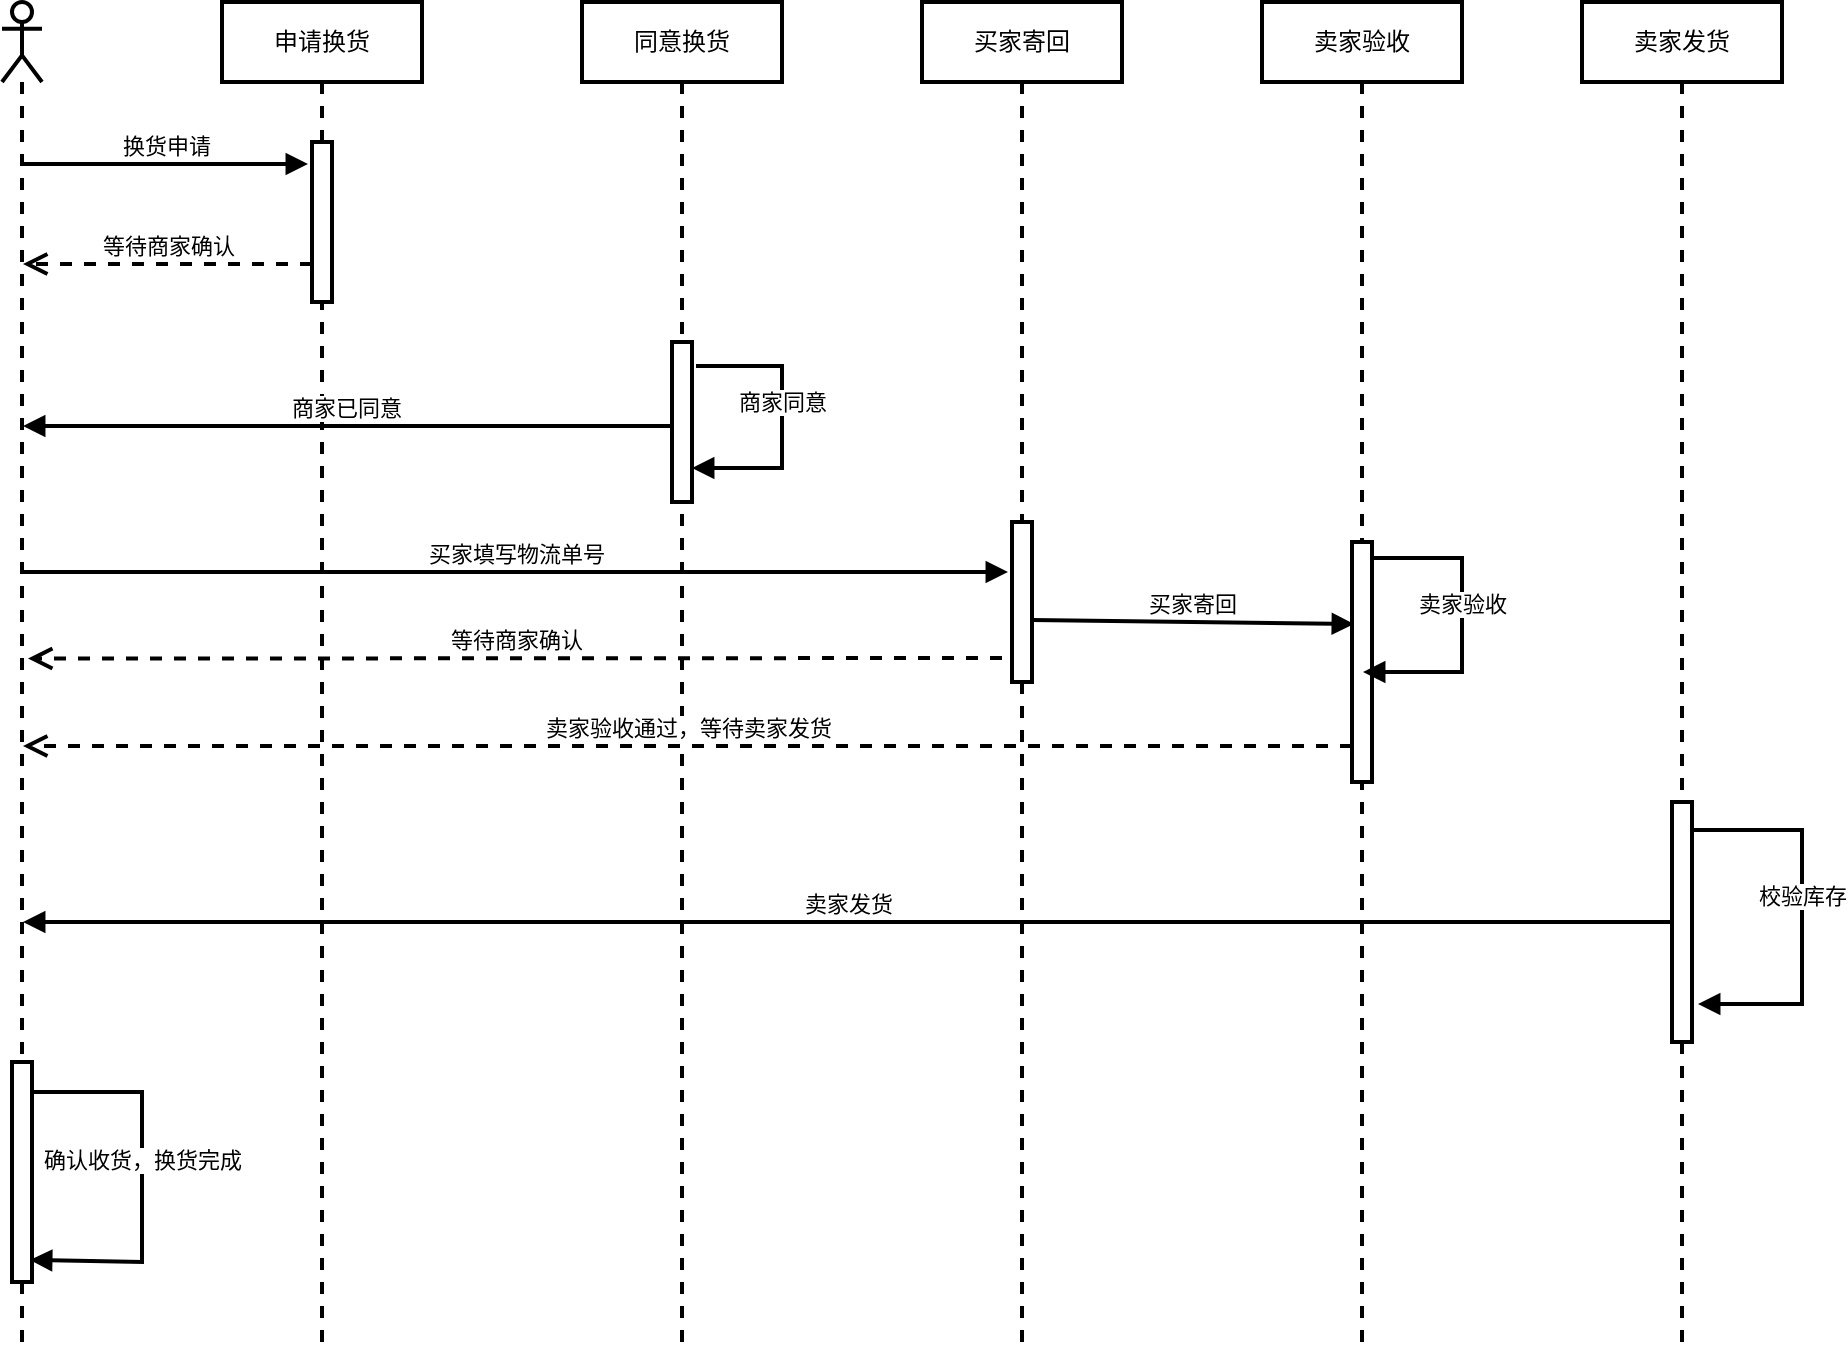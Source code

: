 <mxfile version="15.0.3" type="github">
  <diagram id="4sjKH7VfLTW5XJR8vaYq" name="第 1 页">
    <mxGraphModel dx="1426" dy="794" grid="1" gridSize="10" guides="1" tooltips="1" connect="1" arrows="1" fold="1" page="1" pageScale="1" pageWidth="827" pageHeight="1169" math="0" shadow="0">
      <root>
        <mxCell id="0" />
        <mxCell id="1" parent="0" />
        <mxCell id="kE1-y0tVB9TydHVCmekw-3" value="" style="shape=umlLifeline;participant=umlActor;perimeter=lifelinePerimeter;whiteSpace=wrap;html=1;container=1;collapsible=0;recursiveResize=0;verticalAlign=top;spacingTop=36;outlineConnect=0;strokeWidth=2;" vertex="1" parent="1">
          <mxGeometry x="60" y="40" width="20" height="670" as="geometry" />
        </mxCell>
        <mxCell id="kE1-y0tVB9TydHVCmekw-31" value="" style="html=1;points=[];perimeter=orthogonalPerimeter;strokeWidth=2;" vertex="1" parent="kE1-y0tVB9TydHVCmekw-3">
          <mxGeometry x="5" y="530" width="10" height="110" as="geometry" />
        </mxCell>
        <mxCell id="kE1-y0tVB9TydHVCmekw-32" value="确认收货，换货完成" style="html=1;verticalAlign=bottom;endArrow=block;strokeWidth=2;exitX=1.1;exitY=0.136;exitDx=0;exitDy=0;exitPerimeter=0;entryX=0.9;entryY=0.9;entryDx=0;entryDy=0;entryPerimeter=0;rounded=0;" edge="1" parent="kE1-y0tVB9TydHVCmekw-3" source="kE1-y0tVB9TydHVCmekw-31" target="kE1-y0tVB9TydHVCmekw-31">
          <mxGeometry width="80" relative="1" as="geometry">
            <mxPoint x="40" y="550" as="sourcePoint" />
            <mxPoint x="60" y="630" as="targetPoint" />
            <Array as="points">
              <mxPoint x="70" y="545" />
              <mxPoint x="70" y="630" />
            </Array>
          </mxGeometry>
        </mxCell>
        <mxCell id="kE1-y0tVB9TydHVCmekw-4" value="申请换货" style="shape=umlLifeline;perimeter=lifelinePerimeter;whiteSpace=wrap;html=1;container=1;collapsible=0;recursiveResize=0;outlineConnect=0;strokeWidth=2;" vertex="1" parent="1">
          <mxGeometry x="170" y="40" width="100" height="670" as="geometry" />
        </mxCell>
        <mxCell id="kE1-y0tVB9TydHVCmekw-9" value="" style="html=1;points=[];perimeter=orthogonalPerimeter;strokeWidth=2;" vertex="1" parent="kE1-y0tVB9TydHVCmekw-4">
          <mxGeometry x="45" y="70" width="10" height="80" as="geometry" />
        </mxCell>
        <mxCell id="kE1-y0tVB9TydHVCmekw-5" value="同意换货" style="shape=umlLifeline;perimeter=lifelinePerimeter;whiteSpace=wrap;html=1;container=1;collapsible=0;recursiveResize=0;outlineConnect=0;strokeWidth=2;" vertex="1" parent="1">
          <mxGeometry x="350" y="40" width="100" height="670" as="geometry" />
        </mxCell>
        <mxCell id="kE1-y0tVB9TydHVCmekw-12" value="" style="html=1;points=[];perimeter=orthogonalPerimeter;strokeWidth=2;" vertex="1" parent="kE1-y0tVB9TydHVCmekw-5">
          <mxGeometry x="45" y="170" width="10" height="80" as="geometry" />
        </mxCell>
        <mxCell id="kE1-y0tVB9TydHVCmekw-13" value="商家同意" style="html=1;verticalAlign=bottom;endArrow=block;strokeWidth=2;rounded=0;entryX=1;entryY=0.788;entryDx=0;entryDy=0;entryPerimeter=0;exitX=1.2;exitY=0.15;exitDx=0;exitDy=0;exitPerimeter=0;" edge="1" parent="kE1-y0tVB9TydHVCmekw-5" source="kE1-y0tVB9TydHVCmekw-12" target="kE1-y0tVB9TydHVCmekw-12">
          <mxGeometry width="80" relative="1" as="geometry">
            <mxPoint x="50" y="120" as="sourcePoint" />
            <mxPoint x="70" y="230" as="targetPoint" />
            <Array as="points">
              <mxPoint x="100" y="182" />
              <mxPoint x="100" y="233" />
            </Array>
          </mxGeometry>
        </mxCell>
        <mxCell id="kE1-y0tVB9TydHVCmekw-6" value="买家寄回" style="shape=umlLifeline;perimeter=lifelinePerimeter;whiteSpace=wrap;html=1;container=1;collapsible=0;recursiveResize=0;outlineConnect=0;strokeWidth=2;" vertex="1" parent="1">
          <mxGeometry x="520" y="40" width="100" height="670" as="geometry" />
        </mxCell>
        <mxCell id="kE1-y0tVB9TydHVCmekw-7" value="卖家验收" style="shape=umlLifeline;perimeter=lifelinePerimeter;whiteSpace=wrap;html=1;container=1;collapsible=0;recursiveResize=0;outlineConnect=0;strokeWidth=2;" vertex="1" parent="1">
          <mxGeometry x="690" y="40" width="100" height="670" as="geometry" />
        </mxCell>
        <mxCell id="kE1-y0tVB9TydHVCmekw-19" value="" style="html=1;points=[];perimeter=orthogonalPerimeter;strokeWidth=2;" vertex="1" parent="kE1-y0tVB9TydHVCmekw-7">
          <mxGeometry x="45" y="270" width="10" height="120" as="geometry" />
        </mxCell>
        <mxCell id="kE1-y0tVB9TydHVCmekw-20" value="卖家验收" style="html=1;verticalAlign=bottom;endArrow=block;strokeWidth=2;rounded=0;" edge="1" parent="kE1-y0tVB9TydHVCmekw-7" target="kE1-y0tVB9TydHVCmekw-7">
          <mxGeometry width="80" relative="1" as="geometry">
            <mxPoint x="56" y="278" as="sourcePoint" />
            <mxPoint x="-320" y="70" as="targetPoint" />
            <Array as="points">
              <mxPoint x="100" y="278" />
              <mxPoint x="100" y="320" />
              <mxPoint x="100" y="335" />
            </Array>
          </mxGeometry>
        </mxCell>
        <mxCell id="kE1-y0tVB9TydHVCmekw-10" value="换货申请" style="html=1;verticalAlign=bottom;endArrow=block;strokeWidth=2;entryX=-0.2;entryY=0.138;entryDx=0;entryDy=0;entryPerimeter=0;" edge="1" parent="1" source="kE1-y0tVB9TydHVCmekw-3" target="kE1-y0tVB9TydHVCmekw-9">
          <mxGeometry width="80" relative="1" as="geometry">
            <mxPoint x="80" y="121" as="sourcePoint" />
            <mxPoint x="370" y="140" as="targetPoint" />
          </mxGeometry>
        </mxCell>
        <mxCell id="kE1-y0tVB9TydHVCmekw-11" value="等待商家确认" style="html=1;verticalAlign=bottom;endArrow=open;dashed=1;endSize=8;strokeWidth=2;exitX=0;exitY=0.763;exitDx=0;exitDy=0;exitPerimeter=0;" edge="1" parent="1" source="kE1-y0tVB9TydHVCmekw-9" target="kE1-y0tVB9TydHVCmekw-3">
          <mxGeometry relative="1" as="geometry">
            <mxPoint x="190" y="220" as="sourcePoint" />
            <mxPoint x="110" y="220" as="targetPoint" />
          </mxGeometry>
        </mxCell>
        <mxCell id="kE1-y0tVB9TydHVCmekw-15" value="商家已同意" style="html=1;verticalAlign=bottom;endArrow=block;strokeWidth=2;exitX=-0.1;exitY=0.525;exitDx=0;exitDy=0;exitPerimeter=0;" edge="1" parent="1" source="kE1-y0tVB9TydHVCmekw-12" target="kE1-y0tVB9TydHVCmekw-3">
          <mxGeometry width="80" relative="1" as="geometry">
            <mxPoint x="260" y="190" as="sourcePoint" />
            <mxPoint x="340" y="190" as="targetPoint" />
          </mxGeometry>
        </mxCell>
        <mxCell id="kE1-y0tVB9TydHVCmekw-16" value="" style="html=1;points=[];perimeter=orthogonalPerimeter;strokeWidth=2;" vertex="1" parent="1">
          <mxGeometry x="565" y="300" width="10" height="80" as="geometry" />
        </mxCell>
        <mxCell id="kE1-y0tVB9TydHVCmekw-17" value="买家填写物流单号" style="html=1;verticalAlign=bottom;endArrow=block;strokeWidth=2;entryX=-0.2;entryY=0.313;entryDx=0;entryDy=0;entryPerimeter=0;" edge="1" parent="1" source="kE1-y0tVB9TydHVCmekw-3" target="kE1-y0tVB9TydHVCmekw-16">
          <mxGeometry width="80" relative="1" as="geometry">
            <mxPoint x="290" y="110" as="sourcePoint" />
            <mxPoint x="560" y="326" as="targetPoint" />
          </mxGeometry>
        </mxCell>
        <mxCell id="kE1-y0tVB9TydHVCmekw-18" value="买家寄回" style="html=1;verticalAlign=bottom;endArrow=block;strokeWidth=2;exitX=1;exitY=0.613;exitDx=0;exitDy=0;exitPerimeter=0;entryX=0.1;entryY=0.342;entryDx=0;entryDy=0;entryPerimeter=0;" edge="1" parent="1" source="kE1-y0tVB9TydHVCmekw-16" target="kE1-y0tVB9TydHVCmekw-19">
          <mxGeometry width="80" relative="1" as="geometry">
            <mxPoint x="590" y="350" as="sourcePoint" />
            <mxPoint x="730" y="350" as="targetPoint" />
          </mxGeometry>
        </mxCell>
        <mxCell id="kE1-y0tVB9TydHVCmekw-21" value="卖家发货" style="shape=umlLifeline;perimeter=lifelinePerimeter;whiteSpace=wrap;html=1;container=1;collapsible=0;recursiveResize=0;outlineConnect=0;strokeWidth=2;" vertex="1" parent="1">
          <mxGeometry x="850" y="40" width="100" height="670" as="geometry" />
        </mxCell>
        <mxCell id="kE1-y0tVB9TydHVCmekw-22" value="" style="html=1;points=[];perimeter=orthogonalPerimeter;strokeWidth=2;" vertex="1" parent="kE1-y0tVB9TydHVCmekw-21">
          <mxGeometry x="45" y="400" width="10" height="120" as="geometry" />
        </mxCell>
        <mxCell id="kE1-y0tVB9TydHVCmekw-29" value="校验库存" style="html=1;verticalAlign=bottom;endArrow=block;strokeWidth=2;exitX=1;exitY=0.117;exitDx=0;exitDy=0;exitPerimeter=0;rounded=0;" edge="1" parent="kE1-y0tVB9TydHVCmekw-21" source="kE1-y0tVB9TydHVCmekw-22">
          <mxGeometry width="80" relative="1" as="geometry">
            <mxPoint x="-560" y="280" as="sourcePoint" />
            <mxPoint x="58" y="501" as="targetPoint" />
            <Array as="points">
              <mxPoint x="110" y="414" />
              <mxPoint x="110" y="501" />
            </Array>
          </mxGeometry>
        </mxCell>
        <mxCell id="kE1-y0tVB9TydHVCmekw-25" value="等待商家确认" style="html=1;verticalAlign=bottom;endArrow=open;dashed=1;endSize=8;strokeWidth=2;entryX=0.65;entryY=0.49;entryDx=0;entryDy=0;entryPerimeter=0;" edge="1" parent="1" target="kE1-y0tVB9TydHVCmekw-3">
          <mxGeometry relative="1" as="geometry">
            <mxPoint x="560" y="368" as="sourcePoint" />
            <mxPoint x="580" y="490.0" as="targetPoint" />
          </mxGeometry>
        </mxCell>
        <mxCell id="kE1-y0tVB9TydHVCmekw-26" value="卖家验收通过，等待卖家发货" style="html=1;verticalAlign=bottom;endArrow=open;dashed=1;endSize=8;strokeWidth=2;exitX=0;exitY=0.85;exitDx=0;exitDy=0;exitPerimeter=0;" edge="1" parent="1" source="kE1-y0tVB9TydHVCmekw-19" target="kE1-y0tVB9TydHVCmekw-3">
          <mxGeometry relative="1" as="geometry">
            <mxPoint x="570" y="378" as="sourcePoint" />
            <mxPoint x="83" y="378.3" as="targetPoint" />
          </mxGeometry>
        </mxCell>
        <mxCell id="kE1-y0tVB9TydHVCmekw-30" value="卖家发货" style="html=1;verticalAlign=bottom;endArrow=block;strokeWidth=2;exitX=0.1;exitY=0.5;exitDx=0;exitDy=0;exitPerimeter=0;" edge="1" parent="1" source="kE1-y0tVB9TydHVCmekw-22" target="kE1-y0tVB9TydHVCmekw-3">
          <mxGeometry width="80" relative="1" as="geometry">
            <mxPoint x="290" y="320" as="sourcePoint" />
            <mxPoint x="370" y="320" as="targetPoint" />
          </mxGeometry>
        </mxCell>
      </root>
    </mxGraphModel>
  </diagram>
</mxfile>
